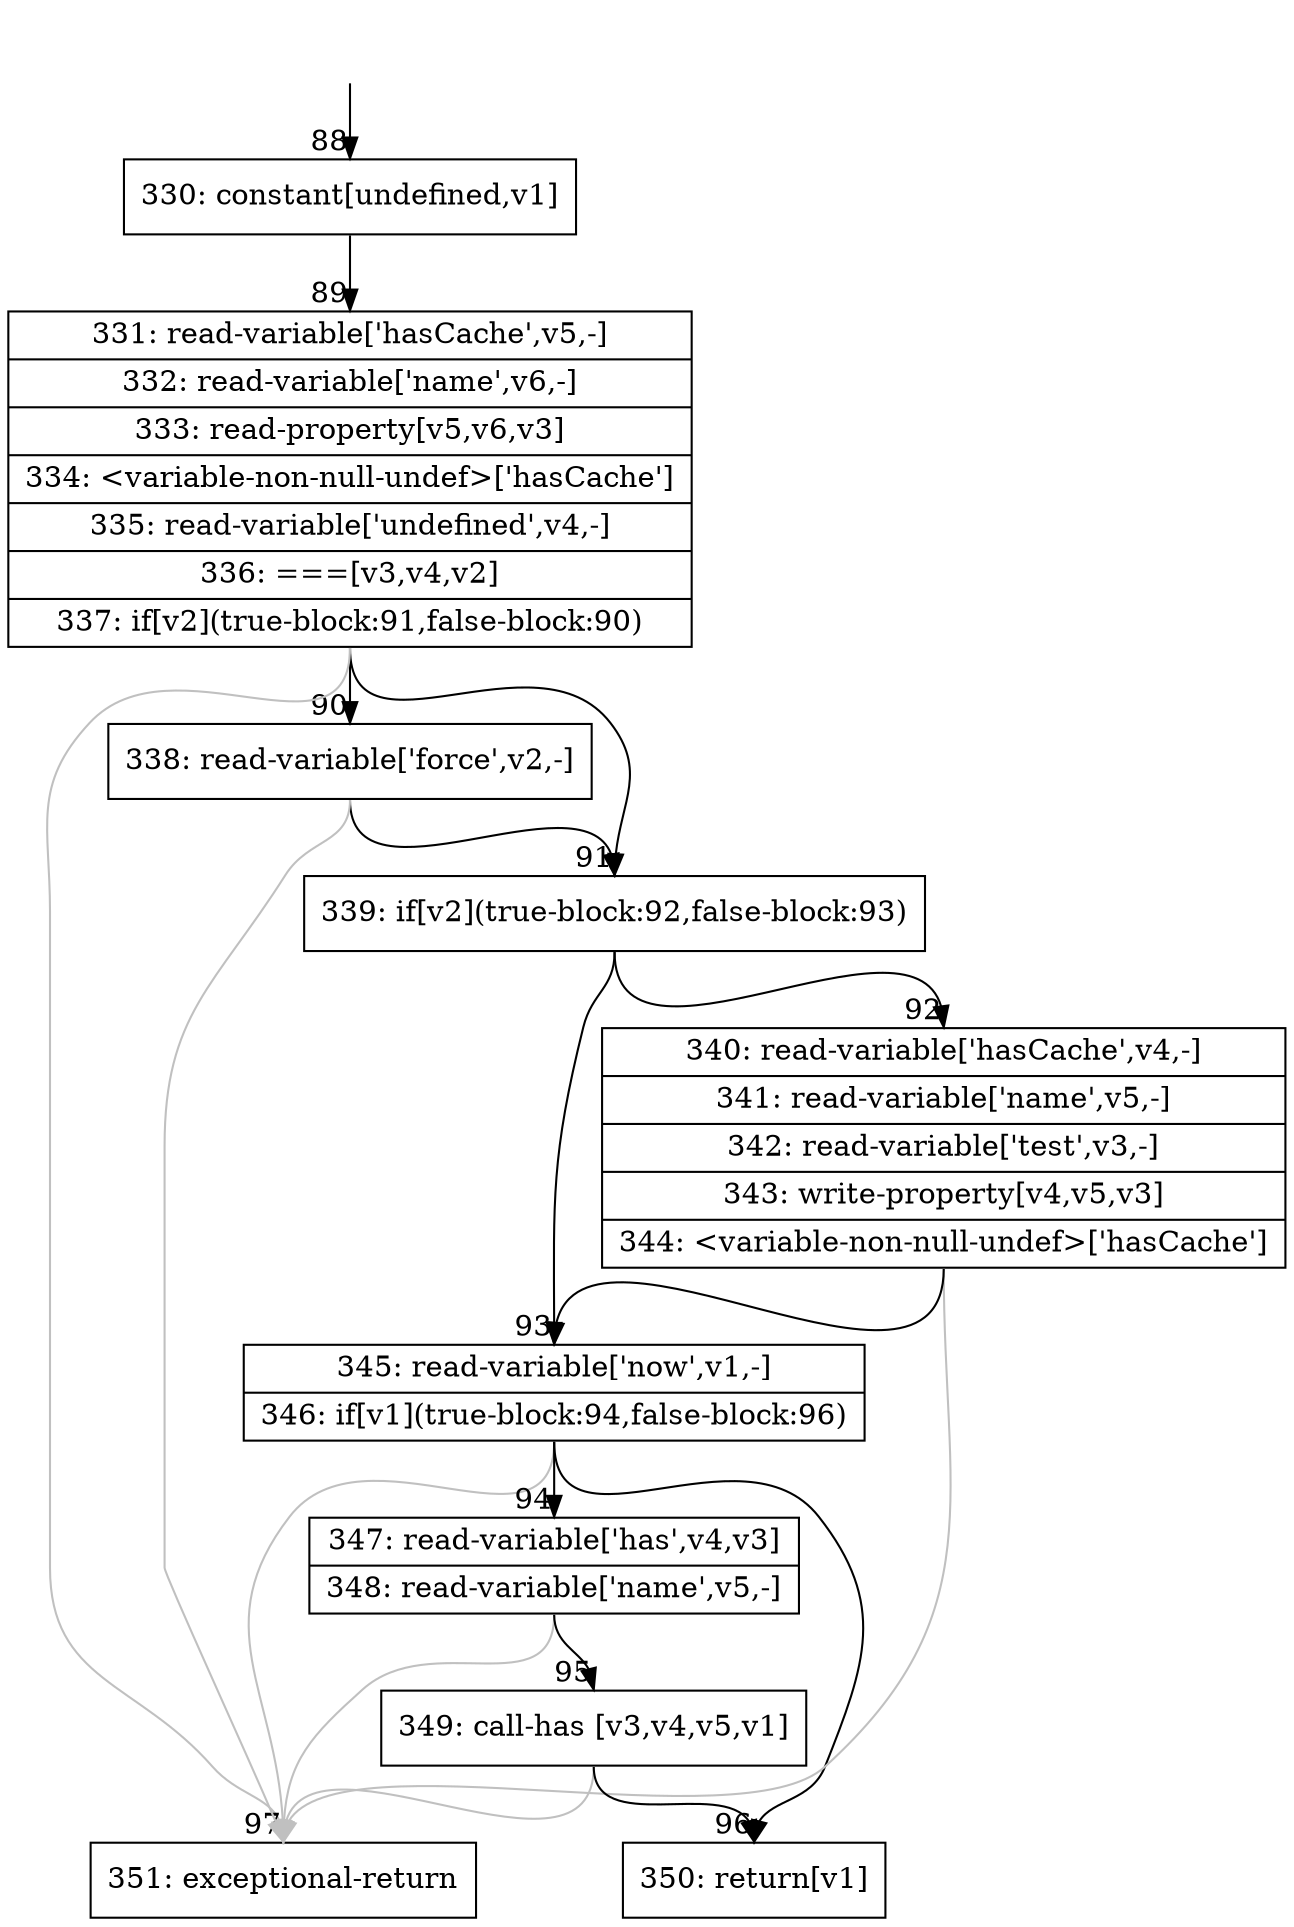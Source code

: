 digraph {
rankdir="TD"
BB_entry13[shape=none,label=""];
BB_entry13 -> BB88 [tailport=s, headport=n, headlabel="    88"]
BB88 [shape=record label="{330: constant[undefined,v1]}" ] 
BB88 -> BB89 [tailport=s, headport=n, headlabel="      89"]
BB89 [shape=record label="{331: read-variable['hasCache',v5,-]|332: read-variable['name',v6,-]|333: read-property[v5,v6,v3]|334: \<variable-non-null-undef\>['hasCache']|335: read-variable['undefined',v4,-]|336: ===[v3,v4,v2]|337: if[v2](true-block:91,false-block:90)}" ] 
BB89 -> BB91 [tailport=s, headport=n, headlabel="      91"]
BB89 -> BB90 [tailport=s, headport=n, headlabel="      90"]
BB89 -> BB97 [tailport=s, headport=n, color=gray, headlabel="      97"]
BB90 [shape=record label="{338: read-variable['force',v2,-]}" ] 
BB90 -> BB91 [tailport=s, headport=n]
BB90 -> BB97 [tailport=s, headport=n, color=gray]
BB91 [shape=record label="{339: if[v2](true-block:92,false-block:93)}" ] 
BB91 -> BB93 [tailport=s, headport=n, headlabel="      93"]
BB91 -> BB92 [tailport=s, headport=n, headlabel="      92"]
BB92 [shape=record label="{340: read-variable['hasCache',v4,-]|341: read-variable['name',v5,-]|342: read-variable['test',v3,-]|343: write-property[v4,v5,v3]|344: \<variable-non-null-undef\>['hasCache']}" ] 
BB92 -> BB93 [tailport=s, headport=n]
BB92 -> BB97 [tailport=s, headport=n, color=gray]
BB93 [shape=record label="{345: read-variable['now',v1,-]|346: if[v1](true-block:94,false-block:96)}" ] 
BB93 -> BB96 [tailport=s, headport=n, headlabel="      96"]
BB93 -> BB94 [tailport=s, headport=n, headlabel="      94"]
BB93 -> BB97 [tailport=s, headport=n, color=gray]
BB94 [shape=record label="{347: read-variable['has',v4,v3]|348: read-variable['name',v5,-]}" ] 
BB94 -> BB95 [tailport=s, headport=n, headlabel="      95"]
BB94 -> BB97 [tailport=s, headport=n, color=gray]
BB95 [shape=record label="{349: call-has [v3,v4,v5,v1]}" ] 
BB95 -> BB96 [tailport=s, headport=n]
BB95 -> BB97 [tailport=s, headport=n, color=gray]
BB96 [shape=record label="{350: return[v1]}" ] 
BB97 [shape=record label="{351: exceptional-return}" ] 
//#$~ 155
}
